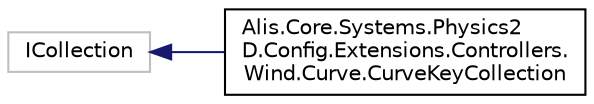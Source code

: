 digraph "Graphical Class Hierarchy"
{
 // LATEX_PDF_SIZE
  edge [fontname="Helvetica",fontsize="10",labelfontname="Helvetica",labelfontsize="10"];
  node [fontname="Helvetica",fontsize="10",shape=record];
  rankdir="LR";
  Node425 [label="ICollection",height=0.2,width=0.4,color="grey75", fillcolor="white", style="filled",tooltip=" "];
  Node425 -> Node0 [dir="back",color="midnightblue",fontsize="10",style="solid",fontname="Helvetica"];
  Node0 [label="Alis.Core.Systems.Physics2\lD.Config.Extensions.Controllers.\lWind.Curve.CurveKeyCollection",height=0.2,width=0.4,color="black", fillcolor="white", style="filled",URL="$class_alis_1_1_core_1_1_systems_1_1_physics2_d_1_1_config_1_1_extensions_1_1_controllers_1_1_win2d481d4139444ad8dbd671eabc8de889.html",tooltip="The collection of the CurveKey elements and a part of the Curve class."];
}
